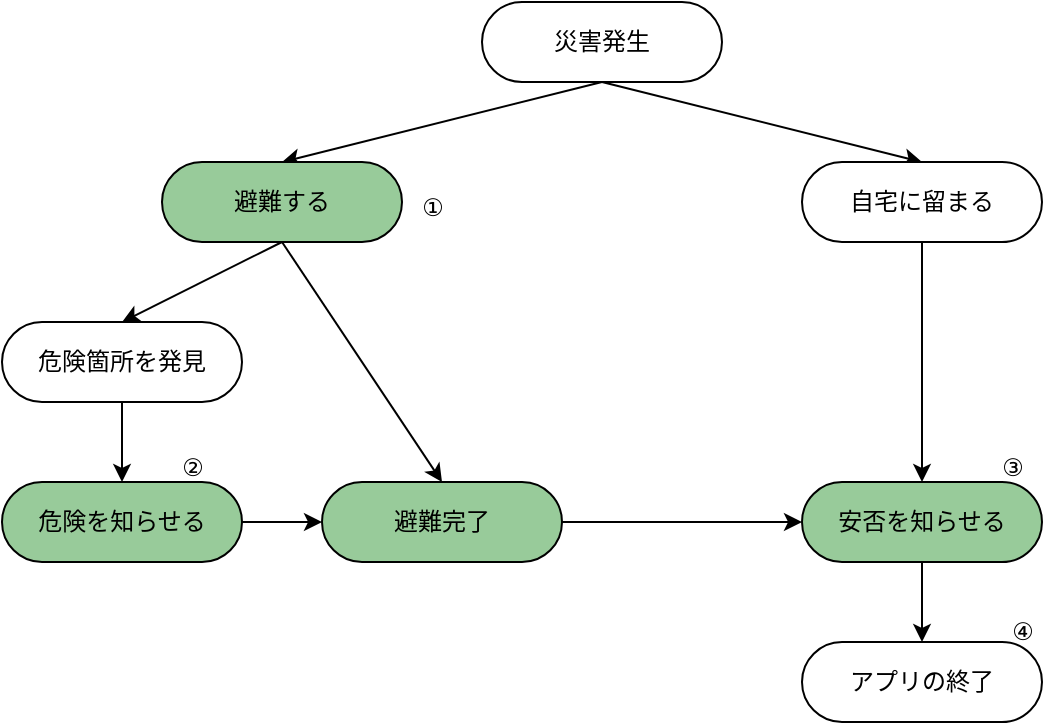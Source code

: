 <mxfile>
    <diagram id="Zd0GGDqSH3y_cBWw2z08" name="ページ1">
        <mxGraphModel dx="682" dy="2063" grid="0" gridSize="10" guides="0" tooltips="1" connect="1" arrows="1" fold="1" page="0" pageScale="1" pageWidth="1169" pageHeight="1654" background="#ffffff" math="0" shadow="0">
            <root>
                <mxCell id="0"/>
                <mxCell id="1" parent="0"/>
                <mxCell id="386" style="edgeStyle=none;html=1;entryX=0.5;entryY=0;entryDx=0;entryDy=0;fontColor=#000000;exitX=0.5;exitY=1;exitDx=0;exitDy=0;strokeColor=#000000;" parent="1" source="383" edge="1">
                    <mxGeometry relative="1" as="geometry">
                        <mxPoint x="300" y="-880" as="targetPoint"/>
                    </mxGeometry>
                </mxCell>
                <mxCell id="387" style="edgeStyle=none;html=1;entryX=0.5;entryY=0;entryDx=0;entryDy=0;strokeColor=#000000;fontColor=#000000;exitX=0.5;exitY=1;exitDx=0;exitDy=0;" parent="1" source="383" target="384" edge="1">
                    <mxGeometry relative="1" as="geometry"/>
                </mxCell>
                <mxCell id="383" value="&lt;font color=&quot;#000000&quot;&gt;災害発生&lt;/font&gt;" style="whiteSpace=wrap;html=1;rounded=1;arcSize=50;fillColor=#FFFFFF;strokeWidth=1;strokeColor=#000000;" parent="1" vertex="1">
                    <mxGeometry x="400" y="-960" width="120" height="40" as="geometry"/>
                </mxCell>
                <mxCell id="389" style="edgeStyle=none;html=1;entryX=0.5;entryY=0;entryDx=0;entryDy=0;strokeColor=#000000;fontColor=#000000;" parent="1" source="384" target="388" edge="1">
                    <mxGeometry relative="1" as="geometry"/>
                </mxCell>
                <mxCell id="384" value="&lt;font color=&quot;#000000&quot;&gt;自宅に留まる&lt;/font&gt;" style="whiteSpace=wrap;html=1;rounded=1;arcSize=50;fillColor=#FFFFFF;strokeWidth=1;strokeColor=#000000;" parent="1" vertex="1">
                    <mxGeometry x="560" y="-880" width="120" height="40" as="geometry"/>
                </mxCell>
                <mxCell id="411" style="edgeStyle=none;html=1;entryX=0.5;entryY=0;entryDx=0;entryDy=0;strokeColor=#000000;" parent="1" source="388" target="410" edge="1">
                    <mxGeometry relative="1" as="geometry"/>
                </mxCell>
                <mxCell id="388" value="&lt;font color=&quot;#000000&quot;&gt;安否を知らせる&lt;/font&gt;" style="whiteSpace=wrap;html=1;rounded=1;arcSize=50;fillColor=#98CB9A;strokeWidth=1;strokeColor=#000000;" parent="1" vertex="1">
                    <mxGeometry x="560" y="-720" width="120" height="40" as="geometry"/>
                </mxCell>
                <mxCell id="397" style="edgeStyle=none;html=1;entryX=0.5;entryY=0;entryDx=0;entryDy=0;strokeColor=#000000;fontColor=#000000;exitX=0.5;exitY=1;exitDx=0;exitDy=0;" parent="1" source="391" target="394" edge="1">
                    <mxGeometry relative="1" as="geometry"/>
                </mxCell>
                <mxCell id="399" style="edgeStyle=none;html=1;entryX=0.5;entryY=0;entryDx=0;entryDy=0;strokeColor=#000000;fontColor=#000000;exitX=0.5;exitY=1;exitDx=0;exitDy=0;" parent="1" source="391" target="398" edge="1">
                    <mxGeometry relative="1" as="geometry"/>
                </mxCell>
                <mxCell id="391" value="&lt;font color=&quot;#000000&quot;&gt;避難する&lt;/font&gt;" style="whiteSpace=wrap;html=1;rounded=1;arcSize=50;fillColor=#98CB9A;strokeWidth=1;strokeColor=#000000;" parent="1" vertex="1">
                    <mxGeometry x="240" y="-880" width="120" height="40" as="geometry"/>
                </mxCell>
                <mxCell id="404" style="edgeStyle=none;rounded=0;html=1;entryX=0;entryY=0.5;entryDx=0;entryDy=0;strokeColor=#000000;fontColor=#000000;" parent="1" source="394" target="388" edge="1">
                    <mxGeometry relative="1" as="geometry"/>
                </mxCell>
                <mxCell id="394" value="&lt;font color=&quot;#000000&quot;&gt;避難完了&lt;/font&gt;" style="whiteSpace=wrap;html=1;rounded=1;arcSize=50;fillColor=#98CB9A;strokeWidth=1;strokeColor=#000000;" parent="1" vertex="1">
                    <mxGeometry x="320" y="-720" width="120" height="40" as="geometry"/>
                </mxCell>
                <mxCell id="414" style="edgeStyle=none;html=1;strokeColor=#000000;" parent="1" source="398" target="402" edge="1">
                    <mxGeometry relative="1" as="geometry"/>
                </mxCell>
                <mxCell id="398" value="&lt;font color=&quot;#000000&quot;&gt;危険箇所を発見&lt;/font&gt;" style="whiteSpace=wrap;html=1;rounded=1;arcSize=50;fillColor=#FFFFFF;strokeWidth=1;strokeColor=#000000;" parent="1" vertex="1">
                    <mxGeometry x="160" y="-800" width="120" height="40" as="geometry"/>
                </mxCell>
                <mxCell id="405" style="edgeStyle=none;rounded=0;html=1;entryX=0;entryY=0.5;entryDx=0;entryDy=0;strokeColor=#000000;fontColor=#000000;" parent="1" source="402" target="394" edge="1">
                    <mxGeometry relative="1" as="geometry"/>
                </mxCell>
                <mxCell id="402" value="&lt;font color=&quot;#000000&quot;&gt;危険を知らせる&lt;/font&gt;" style="whiteSpace=wrap;html=1;rounded=1;arcSize=50;fillColor=#98CB9A;strokeWidth=1;strokeColor=#000000;" parent="1" vertex="1">
                    <mxGeometry x="160" y="-720" width="120" height="40" as="geometry"/>
                </mxCell>
                <mxCell id="406" value="①" style="text;html=1;align=center;verticalAlign=middle;resizable=0;points=[];autosize=1;strokeColor=none;fillColor=none;fontColor=#000000;" parent="1" vertex="1">
                    <mxGeometry x="360" y="-870" width="30" height="26" as="geometry"/>
                </mxCell>
                <mxCell id="408" value="②" style="text;html=1;align=center;verticalAlign=middle;resizable=0;points=[];autosize=1;strokeColor=none;fillColor=none;fontColor=#000000;" parent="1" vertex="1">
                    <mxGeometry x="240" y="-740" width="30" height="26" as="geometry"/>
                </mxCell>
                <mxCell id="409" value="③" style="text;html=1;align=center;verticalAlign=middle;resizable=0;points=[];autosize=1;strokeColor=none;fillColor=none;fontColor=#000000;" parent="1" vertex="1">
                    <mxGeometry x="650" y="-740" width="30" height="26" as="geometry"/>
                </mxCell>
                <mxCell id="410" value="&lt;font color=&quot;#000000&quot;&gt;アプリの終了&lt;/font&gt;" style="whiteSpace=wrap;html=1;rounded=1;arcSize=50;fillColor=#FFFFFF;strokeWidth=1;strokeColor=#000000;" parent="1" vertex="1">
                    <mxGeometry x="560" y="-640" width="120" height="40" as="geometry"/>
                </mxCell>
                <mxCell id="412" value="④" style="text;html=1;align=center;verticalAlign=middle;resizable=0;points=[];autosize=1;strokeColor=none;fillColor=none;fontColor=#000000;" parent="1" vertex="1">
                    <mxGeometry x="650" y="-660" width="40" height="30" as="geometry"/>
                </mxCell>
            </root>
        </mxGraphModel>
    </diagram>
</mxfile>